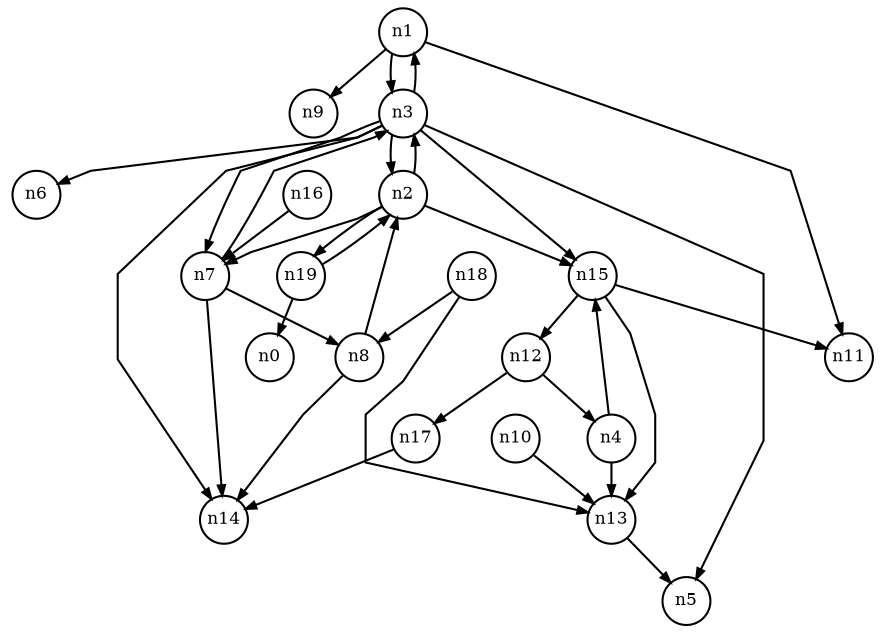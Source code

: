 digraph G{
splines=polyline;
ranksep=0.22;
nodesep=0.22;
nodesize=0.16;
fontsize=8
edge [arrowsize=0.5]
node [fontsize=8 shape=circle width=0.32 fixedsize=shape];

n1 -> n9
n1 -> n11
n1 -> n3
n3 -> n1
n3 -> n5
n3 -> n6
n3 -> n7
n3 -> n14
n3 -> n15
n3 -> n2
n2 -> n3
n2 -> n7
n2 -> n15
n2 -> n19
n7 -> n8
n7 -> n14
n7 -> n3
n15 -> n11
n15 -> n13
n15 -> n12
n19 -> n0
n19 -> n2
n13 -> n5
n4 -> n13
n4 -> n15
n8 -> n14
n8 -> n2
n10 -> n13
n12 -> n4
n12 -> n17
n17 -> n14
n16 -> n7
n18 -> n8
n18 -> n13
}
